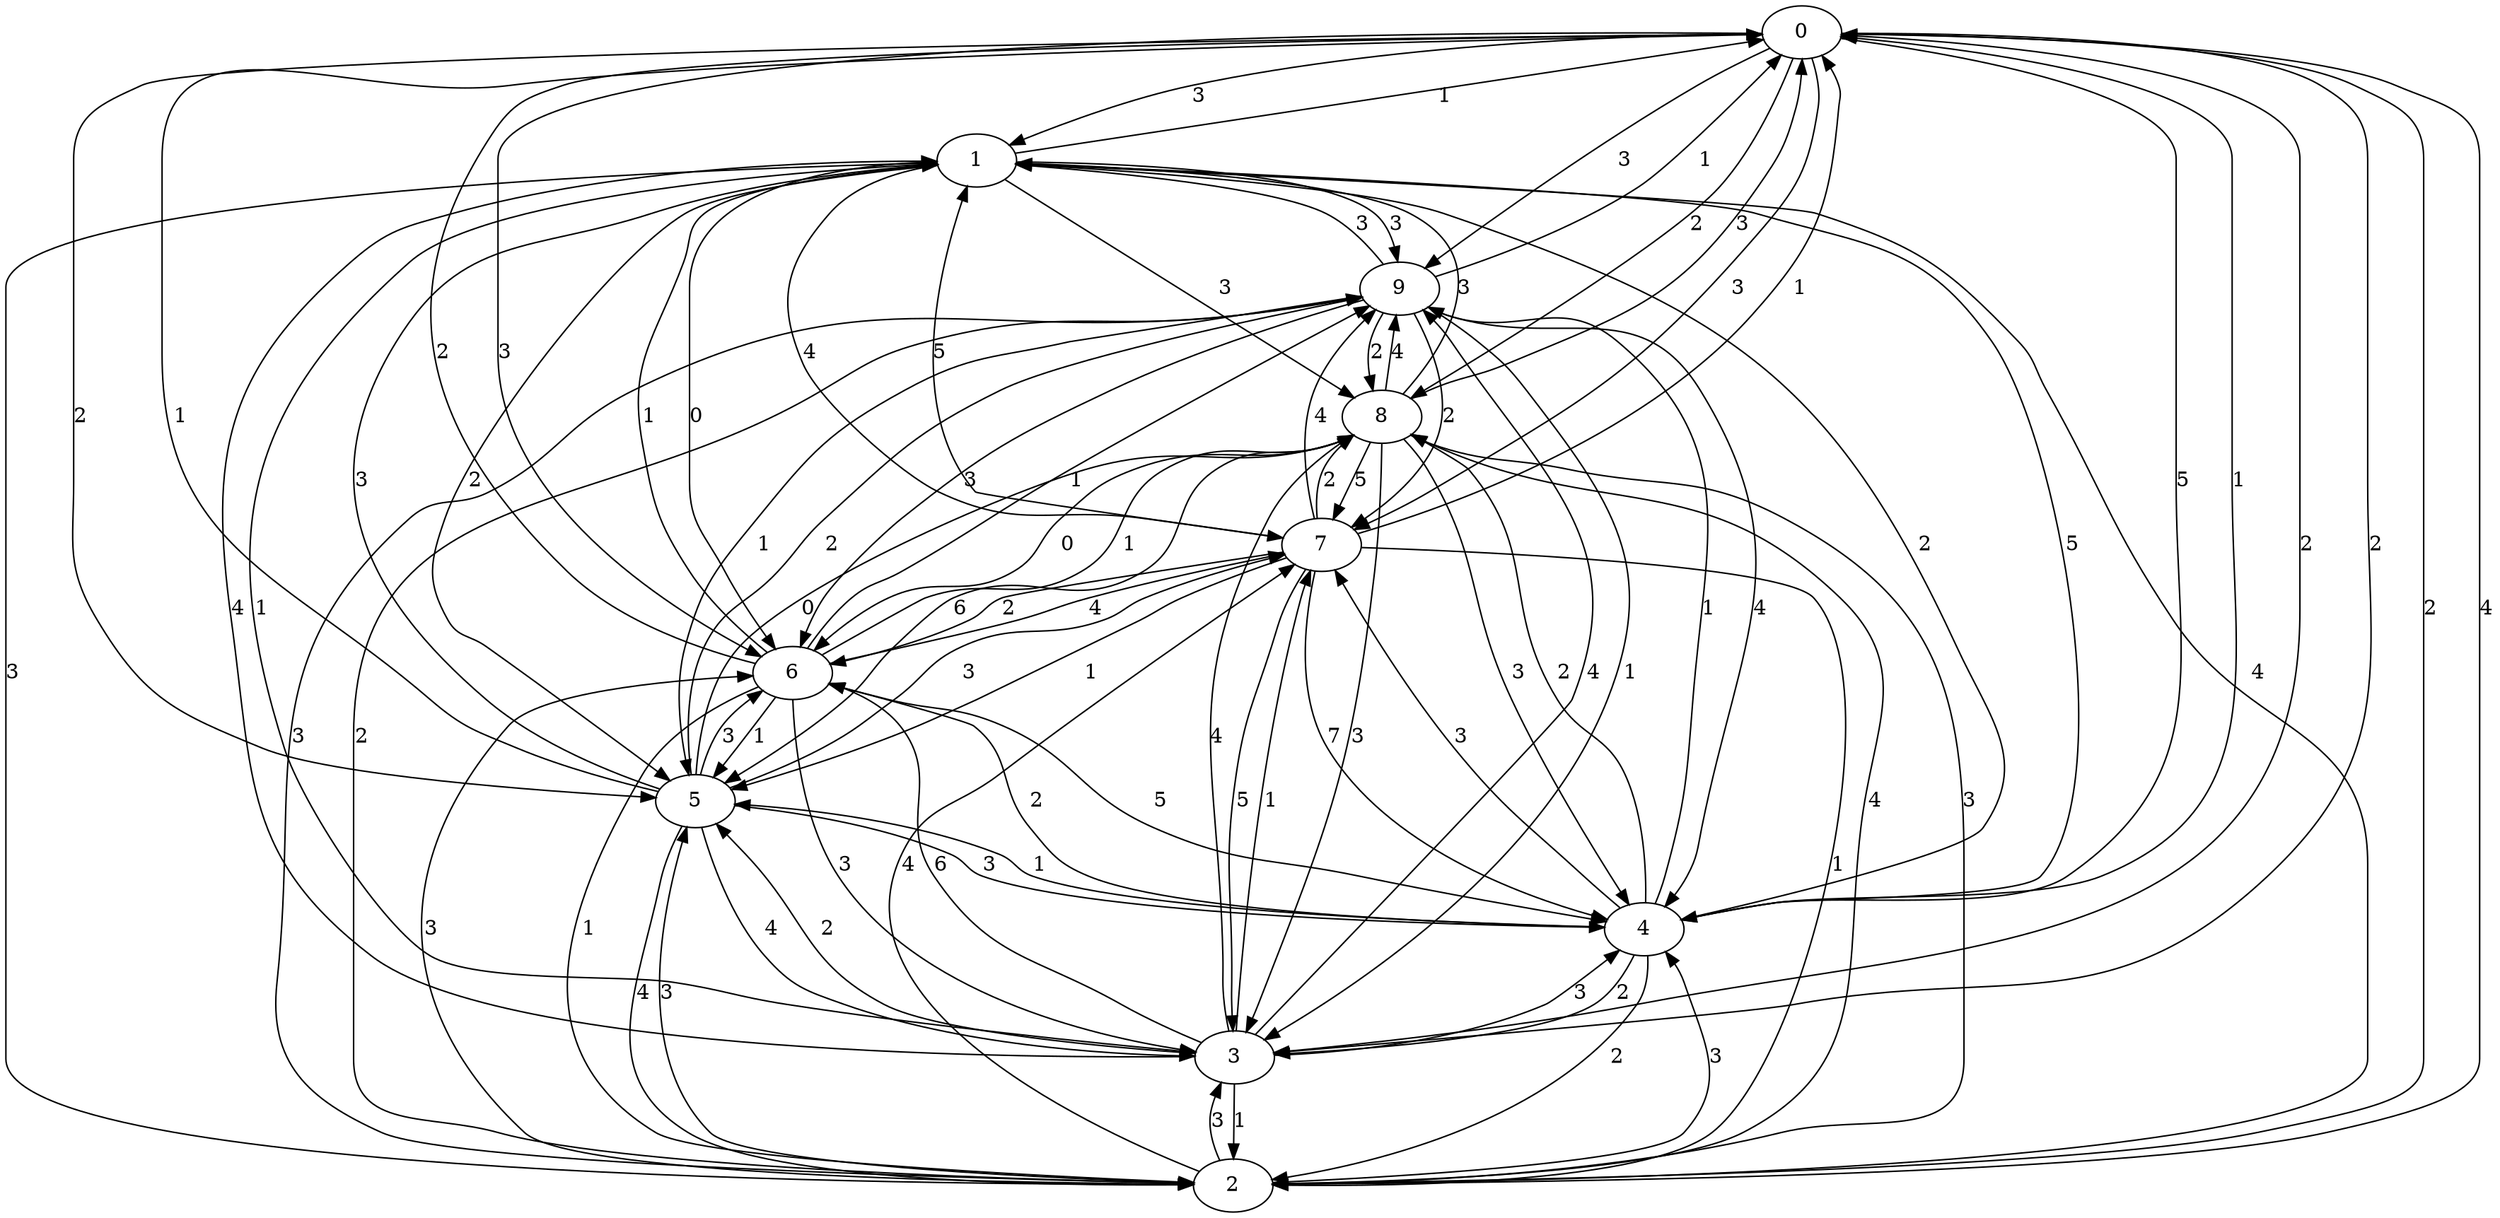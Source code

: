 strict digraph "" {
	0 -> 1	[label=3];
	0 -> 2	[label=2];
	0 -> 3	[label=2];
	0 -> 4	[label=5];
	0 -> 5	[label=2];
	0 -> 6	[label=3];
	0 -> 7	[label=3];
	0 -> 8	[label=2];
	0 -> 9	[label=3];
	1 -> 0	[label=1];
	1 -> 2	[label=3];
	1 -> 3	[label=1];
	1 -> 4	[label=5];
	1 -> 5	[label=2];
	1 -> 6	[label=0];
	1 -> 7	[label=4];
	1 -> 8	[label=3];
	1 -> 9	[label=3];
	2 -> 0	[label=4];
	2 -> 1	[label=4];
	2 -> 3	[label=3];
	2 -> 4	[label=3];
	2 -> 5	[label=3];
	2 -> 6	[label=3];
	2 -> 7	[label=4];
	2 -> 8	[label=4];
	2 -> 9	[label=2];
	3 -> 0	[label=2];
	3 -> 1	[label=4];
	3 -> 2	[label=1];
	3 -> 4	[label=3];
	3 -> 5	[label=2];
	3 -> 6	[label=6];
	3 -> 7	[label=1];
	3 -> 8	[label=4];
	3 -> 9	[label=4];
	4 -> 0	[label=1];
	4 -> 1	[label=2];
	4 -> 2	[label=2];
	4 -> 3	[label=2];
	4 -> 5	[label=1];
	4 -> 6	[label=2];
	4 -> 7	[label=3];
	4 -> 8	[label=2];
	4 -> 9	[label=1];
	5 -> 0	[label=1];
	5 -> 1	[label=3];
	5 -> 2	[label=4];
	5 -> 3	[label=4];
	5 -> 4	[label=3];
	5 -> 6	[label=3];
	5 -> 7	[label=3];
	5 -> 8	[label=0];
	5 -> 9	[label=2];
	6 -> 0	[label=2];
	6 -> 1	[label=1];
	6 -> 2	[label=1];
	6 -> 3	[label=3];
	6 -> 4	[label=5];
	6 -> 5	[label=1];
	6 -> 7	[label=4];
	6 -> 8	[label=1];
	6 -> 9	[label=1];
	7 -> 0	[label=1];
	7 -> 1	[label=5];
	7 -> 2	[label=1];
	7 -> 3	[label=5];
	7 -> 4	[label=7];
	7 -> 5	[label=1];
	7 -> 6	[label=2];
	7 -> 8	[label=2];
	7 -> 9	[label=4];
	8 -> 0	[label=3];
	8 -> 1	[label=3];
	8 -> 2	[label=3];
	8 -> 3	[label=3];
	8 -> 4	[label=3];
	8 -> 5	[label=6];
	8 -> 6	[label=0];
	8 -> 7	[label=5];
	8 -> 9	[label=4];
	9 -> 0	[label=1];
	9 -> 1	[label=3];
	9 -> 2	[label=3];
	9 -> 3	[label=1];
	9 -> 4	[label=4];
	9 -> 5	[label=1];
	9 -> 6	[label=3];
	9 -> 7	[label=2];
	9 -> 8	[label=2];
}
